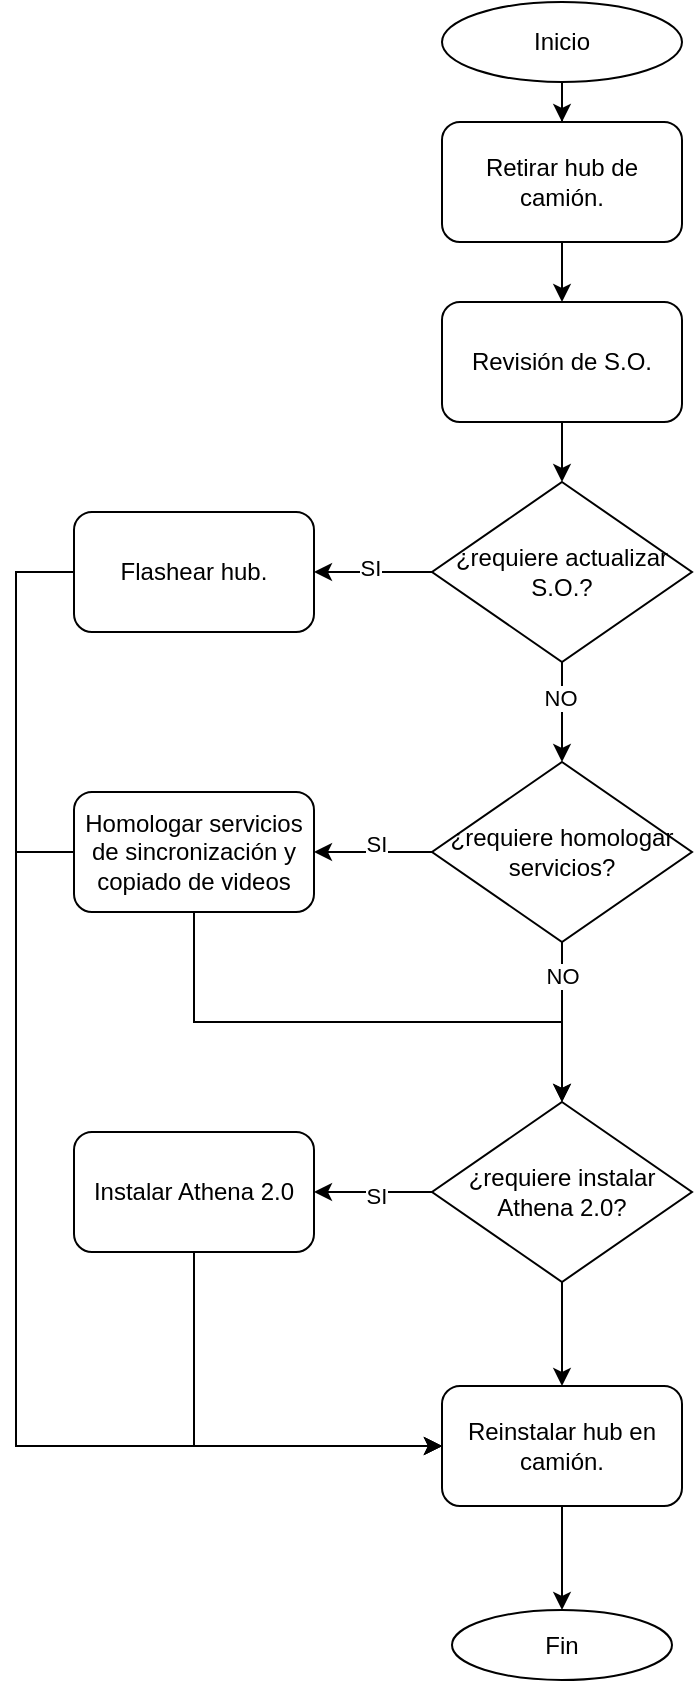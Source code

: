 <mxfile version="24.4.2" type="github">
  <diagram name="Página-1" id="eSfi1MFnm-Iv8rzjgSZ-">
    <mxGraphModel dx="2074" dy="907" grid="0" gridSize="10" guides="1" tooltips="1" connect="1" arrows="1" fold="1" page="1" pageScale="1" pageWidth="827" pageHeight="1169" math="0" shadow="0">
      <root>
        <mxCell id="0" />
        <mxCell id="1" parent="0" />
        <mxCell id="vRZdibANW2M4A-kwSHQ6-3" value="" style="edgeStyle=orthogonalEdgeStyle;rounded=0;orthogonalLoop=1;jettySize=auto;html=1;" edge="1" parent="1" source="vRZdibANW2M4A-kwSHQ6-1" target="vRZdibANW2M4A-kwSHQ6-2">
          <mxGeometry relative="1" as="geometry" />
        </mxCell>
        <mxCell id="vRZdibANW2M4A-kwSHQ6-36" value="" style="edgeStyle=orthogonalEdgeStyle;rounded=0;orthogonalLoop=1;jettySize=auto;html=1;" edge="1" parent="1" source="vRZdibANW2M4A-kwSHQ6-1" target="vRZdibANW2M4A-kwSHQ6-35">
          <mxGeometry relative="1" as="geometry" />
        </mxCell>
        <mxCell id="vRZdibANW2M4A-kwSHQ6-1" value="Inicio" style="ellipse;whiteSpace=wrap;html=1;" vertex="1" parent="1">
          <mxGeometry x="374" y="70" width="120" height="40" as="geometry" />
        </mxCell>
        <mxCell id="vRZdibANW2M4A-kwSHQ6-5" value="" style="edgeStyle=orthogonalEdgeStyle;rounded=0;orthogonalLoop=1;jettySize=auto;html=1;" edge="1" parent="1" source="vRZdibANW2M4A-kwSHQ6-2" target="vRZdibANW2M4A-kwSHQ6-4">
          <mxGeometry relative="1" as="geometry" />
        </mxCell>
        <mxCell id="vRZdibANW2M4A-kwSHQ6-2" value="Revisión de S.O." style="rounded=1;whiteSpace=wrap;html=1;" vertex="1" parent="1">
          <mxGeometry x="374" y="220" width="120" height="60" as="geometry" />
        </mxCell>
        <mxCell id="vRZdibANW2M4A-kwSHQ6-9" value="" style="edgeStyle=orthogonalEdgeStyle;rounded=0;orthogonalLoop=1;jettySize=auto;html=1;" edge="1" parent="1" source="vRZdibANW2M4A-kwSHQ6-4" target="vRZdibANW2M4A-kwSHQ6-8">
          <mxGeometry relative="1" as="geometry" />
        </mxCell>
        <mxCell id="vRZdibANW2M4A-kwSHQ6-11" value="NO" style="edgeLabel;html=1;align=center;verticalAlign=middle;resizable=0;points=[];" vertex="1" connectable="0" parent="vRZdibANW2M4A-kwSHQ6-9">
          <mxGeometry x="-0.28" y="-1" relative="1" as="geometry">
            <mxPoint as="offset" />
          </mxGeometry>
        </mxCell>
        <mxCell id="vRZdibANW2M4A-kwSHQ6-18" value="" style="edgeStyle=orthogonalEdgeStyle;rounded=0;orthogonalLoop=1;jettySize=auto;html=1;" edge="1" parent="1" source="vRZdibANW2M4A-kwSHQ6-4" target="vRZdibANW2M4A-kwSHQ6-17">
          <mxGeometry relative="1" as="geometry" />
        </mxCell>
        <mxCell id="vRZdibANW2M4A-kwSHQ6-19" value="SI" style="edgeLabel;html=1;align=center;verticalAlign=middle;resizable=0;points=[];" vertex="1" connectable="0" parent="vRZdibANW2M4A-kwSHQ6-18">
          <mxGeometry x="0.051" y="-2" relative="1" as="geometry">
            <mxPoint as="offset" />
          </mxGeometry>
        </mxCell>
        <mxCell id="vRZdibANW2M4A-kwSHQ6-4" value="¿requiere actualizar S.O.?" style="rhombus;whiteSpace=wrap;html=1;" vertex="1" parent="1">
          <mxGeometry x="369" y="310" width="130" height="90" as="geometry" />
        </mxCell>
        <mxCell id="vRZdibANW2M4A-kwSHQ6-13" value="" style="edgeStyle=orthogonalEdgeStyle;rounded=0;orthogonalLoop=1;jettySize=auto;html=1;" edge="1" parent="1" source="vRZdibANW2M4A-kwSHQ6-8" target="vRZdibANW2M4A-kwSHQ6-12">
          <mxGeometry relative="1" as="geometry" />
        </mxCell>
        <mxCell id="vRZdibANW2M4A-kwSHQ6-23" value="NO" style="edgeLabel;html=1;align=center;verticalAlign=middle;resizable=0;points=[];" vertex="1" connectable="0" parent="vRZdibANW2M4A-kwSHQ6-13">
          <mxGeometry x="-0.582" relative="1" as="geometry">
            <mxPoint as="offset" />
          </mxGeometry>
        </mxCell>
        <mxCell id="vRZdibANW2M4A-kwSHQ6-15" value="" style="edgeStyle=orthogonalEdgeStyle;rounded=0;orthogonalLoop=1;jettySize=auto;html=1;" edge="1" parent="1" source="vRZdibANW2M4A-kwSHQ6-8" target="vRZdibANW2M4A-kwSHQ6-14">
          <mxGeometry relative="1" as="geometry" />
        </mxCell>
        <mxCell id="vRZdibANW2M4A-kwSHQ6-20" value="SI" style="edgeLabel;html=1;align=center;verticalAlign=middle;resizable=0;points=[];" vertex="1" connectable="0" parent="vRZdibANW2M4A-kwSHQ6-15">
          <mxGeometry x="-0.051" y="-4" relative="1" as="geometry">
            <mxPoint as="offset" />
          </mxGeometry>
        </mxCell>
        <mxCell id="vRZdibANW2M4A-kwSHQ6-8" value="¿requiere homologar servicios?" style="rhombus;whiteSpace=wrap;html=1;" vertex="1" parent="1">
          <mxGeometry x="369" y="450" width="130" height="90" as="geometry" />
        </mxCell>
        <mxCell id="vRZdibANW2M4A-kwSHQ6-26" value="" style="edgeStyle=orthogonalEdgeStyle;rounded=0;orthogonalLoop=1;jettySize=auto;html=1;" edge="1" parent="1" source="vRZdibANW2M4A-kwSHQ6-12" target="vRZdibANW2M4A-kwSHQ6-25">
          <mxGeometry relative="1" as="geometry" />
        </mxCell>
        <mxCell id="vRZdibANW2M4A-kwSHQ6-29" value="SI" style="edgeLabel;html=1;align=center;verticalAlign=middle;resizable=0;points=[];" vertex="1" connectable="0" parent="vRZdibANW2M4A-kwSHQ6-26">
          <mxGeometry x="-0.051" y="2" relative="1" as="geometry">
            <mxPoint as="offset" />
          </mxGeometry>
        </mxCell>
        <mxCell id="vRZdibANW2M4A-kwSHQ6-38" value="" style="edgeStyle=orthogonalEdgeStyle;rounded=0;orthogonalLoop=1;jettySize=auto;html=1;" edge="1" parent="1" source="vRZdibANW2M4A-kwSHQ6-12" target="vRZdibANW2M4A-kwSHQ6-37">
          <mxGeometry relative="1" as="geometry" />
        </mxCell>
        <mxCell id="vRZdibANW2M4A-kwSHQ6-12" value="¿requiere instalar Athena 2.0?" style="rhombus;whiteSpace=wrap;html=1;" vertex="1" parent="1">
          <mxGeometry x="369" y="620" width="130" height="90" as="geometry" />
        </mxCell>
        <mxCell id="vRZdibANW2M4A-kwSHQ6-24" style="edgeStyle=orthogonalEdgeStyle;rounded=0;orthogonalLoop=1;jettySize=auto;html=1;entryX=0.5;entryY=0;entryDx=0;entryDy=0;exitX=0.5;exitY=1;exitDx=0;exitDy=0;" edge="1" parent="1" source="vRZdibANW2M4A-kwSHQ6-14" target="vRZdibANW2M4A-kwSHQ6-12">
          <mxGeometry relative="1" as="geometry">
            <Array as="points">
              <mxPoint x="250" y="540" />
              <mxPoint x="250" y="580" />
              <mxPoint x="434" y="580" />
            </Array>
          </mxGeometry>
        </mxCell>
        <mxCell id="vRZdibANW2M4A-kwSHQ6-41" style="edgeStyle=orthogonalEdgeStyle;rounded=0;orthogonalLoop=1;jettySize=auto;html=1;exitX=0;exitY=0.5;exitDx=0;exitDy=0;entryX=0;entryY=0.5;entryDx=0;entryDy=0;" edge="1" parent="1" source="vRZdibANW2M4A-kwSHQ6-14" target="vRZdibANW2M4A-kwSHQ6-37">
          <mxGeometry relative="1" as="geometry">
            <Array as="points">
              <mxPoint x="161" y="495" />
              <mxPoint x="161" y="792" />
            </Array>
          </mxGeometry>
        </mxCell>
        <mxCell id="vRZdibANW2M4A-kwSHQ6-14" value="Homologar servicios de sincronización y copiado de videos" style="rounded=1;whiteSpace=wrap;html=1;" vertex="1" parent="1">
          <mxGeometry x="190" y="465" width="120" height="60" as="geometry" />
        </mxCell>
        <mxCell id="vRZdibANW2M4A-kwSHQ6-40" style="edgeStyle=orthogonalEdgeStyle;rounded=0;orthogonalLoop=1;jettySize=auto;html=1;entryX=0;entryY=0.5;entryDx=0;entryDy=0;" edge="1" parent="1" source="vRZdibANW2M4A-kwSHQ6-17" target="vRZdibANW2M4A-kwSHQ6-37">
          <mxGeometry relative="1" as="geometry">
            <Array as="points">
              <mxPoint x="161" y="355" />
              <mxPoint x="161" y="792" />
            </Array>
          </mxGeometry>
        </mxCell>
        <mxCell id="vRZdibANW2M4A-kwSHQ6-17" value="Flashear hub." style="rounded=1;whiteSpace=wrap;html=1;" vertex="1" parent="1">
          <mxGeometry x="190" y="325" width="120" height="60" as="geometry" />
        </mxCell>
        <mxCell id="vRZdibANW2M4A-kwSHQ6-31" style="edgeStyle=orthogonalEdgeStyle;rounded=0;orthogonalLoop=1;jettySize=auto;html=1;entryX=0;entryY=0.5;entryDx=0;entryDy=0;exitX=0.5;exitY=1;exitDx=0;exitDy=0;" edge="1" parent="1" source="vRZdibANW2M4A-kwSHQ6-25" target="vRZdibANW2M4A-kwSHQ6-37">
          <mxGeometry relative="1" as="geometry" />
        </mxCell>
        <mxCell id="vRZdibANW2M4A-kwSHQ6-25" value="Instalar Athena 2.0" style="rounded=1;whiteSpace=wrap;html=1;" vertex="1" parent="1">
          <mxGeometry x="190" y="635" width="120" height="60" as="geometry" />
        </mxCell>
        <mxCell id="vRZdibANW2M4A-kwSHQ6-27" value="Fin" style="ellipse;whiteSpace=wrap;html=1;" vertex="1" parent="1">
          <mxGeometry x="379" y="874" width="110" height="35" as="geometry" />
        </mxCell>
        <mxCell id="vRZdibANW2M4A-kwSHQ6-35" value="Retirar hub de camión." style="rounded=1;whiteSpace=wrap;html=1;" vertex="1" parent="1">
          <mxGeometry x="374" y="130" width="120" height="60" as="geometry" />
        </mxCell>
        <mxCell id="vRZdibANW2M4A-kwSHQ6-39" style="edgeStyle=orthogonalEdgeStyle;rounded=0;orthogonalLoop=1;jettySize=auto;html=1;" edge="1" parent="1" source="vRZdibANW2M4A-kwSHQ6-37" target="vRZdibANW2M4A-kwSHQ6-27">
          <mxGeometry relative="1" as="geometry" />
        </mxCell>
        <mxCell id="vRZdibANW2M4A-kwSHQ6-37" value="Reinstalar hub en camión." style="rounded=1;whiteSpace=wrap;html=1;" vertex="1" parent="1">
          <mxGeometry x="374" y="762" width="120" height="60" as="geometry" />
        </mxCell>
      </root>
    </mxGraphModel>
  </diagram>
</mxfile>

